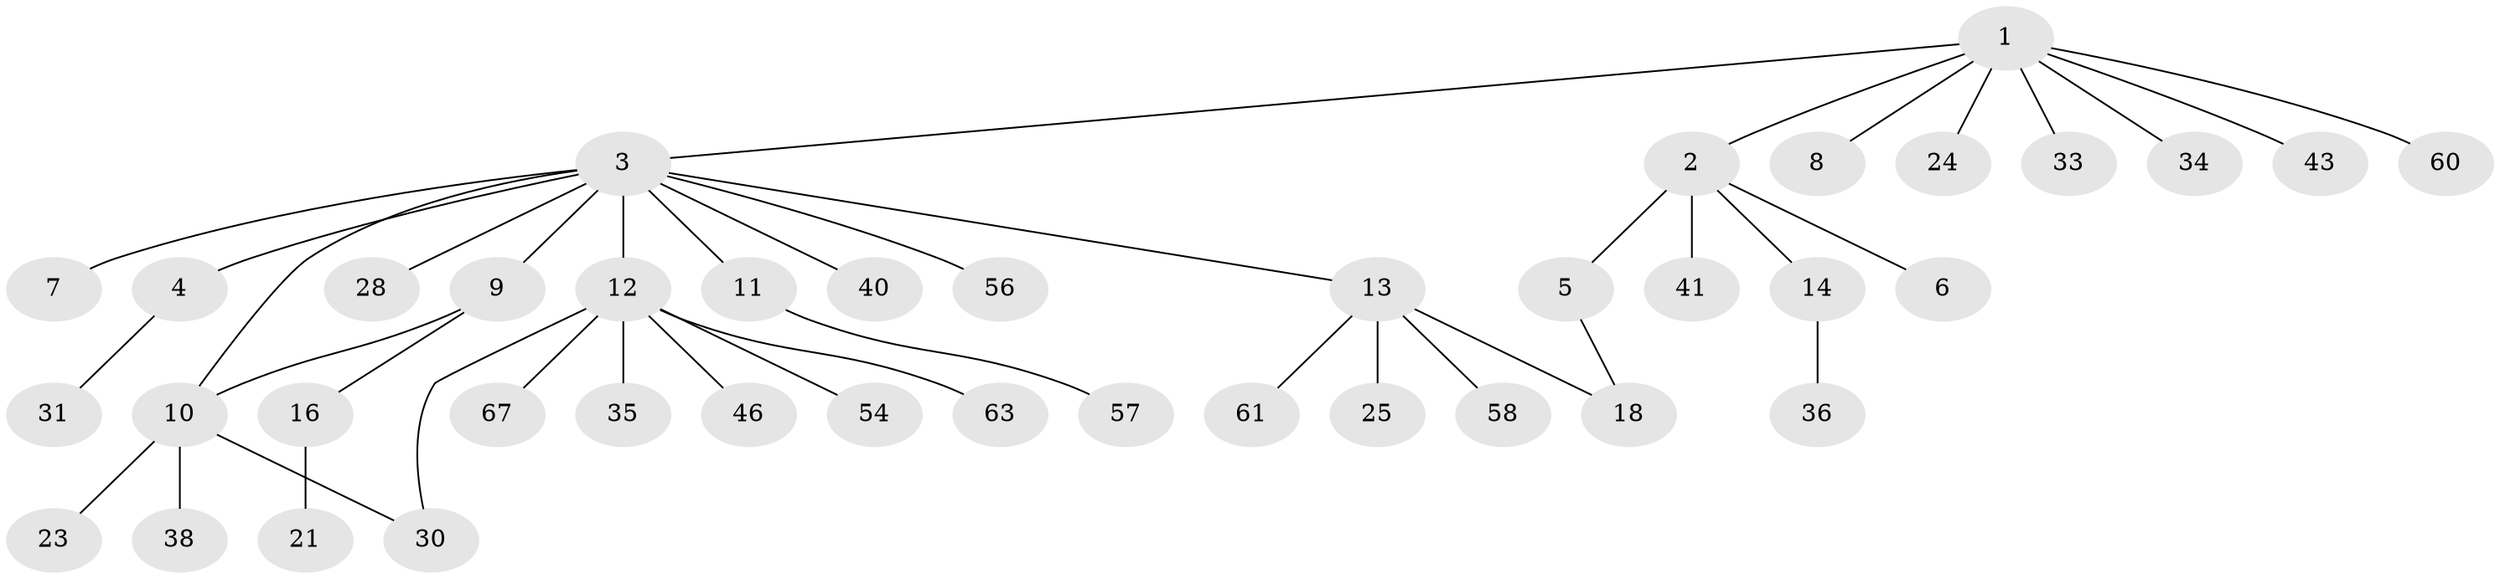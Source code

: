 // original degree distribution, {8: 0.04477611940298507, 5: 0.029850746268656716, 12: 0.014925373134328358, 2: 0.14925373134328357, 3: 0.07462686567164178, 1: 0.6417910447761194, 6: 0.014925373134328358, 4: 0.029850746268656716}
// Generated by graph-tools (version 1.1) at 2025/17/03/04/25 18:17:58]
// undirected, 40 vertices, 42 edges
graph export_dot {
graph [start="1"]
  node [color=gray90,style=filled];
  1;
  2;
  3 [super="+20"];
  4;
  5 [super="+39+29"];
  6;
  7;
  8;
  9 [super="+42+47+50+26"];
  10 [super="+27+17+65+52"];
  11;
  12 [super="+15"];
  13;
  14;
  16 [super="+62"];
  18 [super="+22+19"];
  21 [super="+55"];
  23;
  24;
  25 [super="+37"];
  28;
  30 [super="+32"];
  31 [super="+59+53"];
  33;
  34;
  35 [super="+49"];
  36;
  38;
  40;
  41 [super="+51"];
  43;
  46;
  54;
  56;
  57;
  58;
  60;
  61;
  63;
  67;
  1 -- 2;
  1 -- 3;
  1 -- 8;
  1 -- 24;
  1 -- 33;
  1 -- 34;
  1 -- 43;
  1 -- 60;
  2 -- 5;
  2 -- 6;
  2 -- 14;
  2 -- 41;
  3 -- 4;
  3 -- 7;
  3 -- 9;
  3 -- 10;
  3 -- 11;
  3 -- 12;
  3 -- 13;
  3 -- 28;
  3 -- 40;
  3 -- 56;
  4 -- 31;
  5 -- 18;
  9 -- 16;
  9 -- 10;
  10 -- 23;
  10 -- 30;
  10 -- 38;
  11 -- 57;
  12 -- 30;
  12 -- 35;
  12 -- 46;
  12 -- 54;
  12 -- 63;
  12 -- 67;
  13 -- 18;
  13 -- 25;
  13 -- 58;
  13 -- 61;
  14 -- 36;
  16 -- 21;
}
